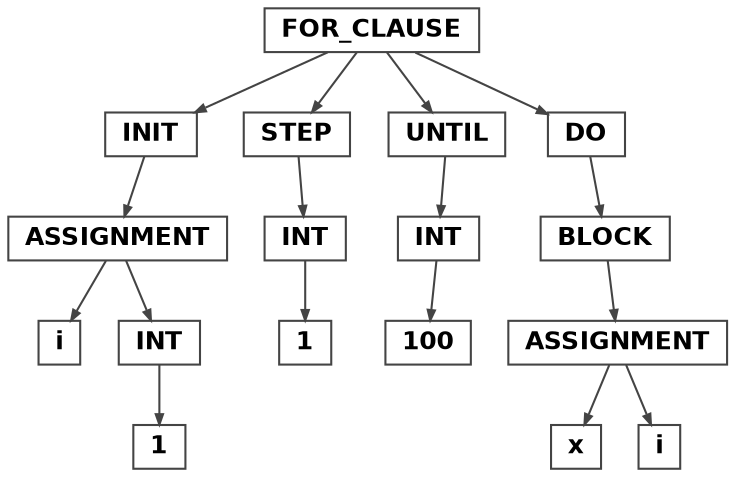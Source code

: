 digraph {

	ordering=out;
	ranksep=.4;
  margin=0;
	bgcolor="white"; node [shape=box, fixedsize=false, fontsize=12, fontname="Helvetica-bold", fontcolor="black"
		width=.25, height=.25, color="#444444", fillcolor="white", style="filled, solid"];
	edge [arrowsize=.5, color="#444444"]

  n2 [label="FOR_CLAUSE"];
  n2 [label="FOR_CLAUSE"];
  n3 [label="INIT"];
  n3 [label="INIT"];
  n4 [label="ASSIGNMENT"];
  n4 [label="ASSIGNMENT"];
  n5 [label="i"];
  n6 [label="INT"];
  n6 [label="INT"];
  n7 [label="1"];
  n8 [label="STEP"];
  n8 [label="STEP"];
  n9 [label="INT"];
  n9 [label="INT"];
  n10 [label="1"];
  n11 [label="UNTIL"];
  n11 [label="UNTIL"];
  n12 [label="INT"];
  n12 [label="INT"];
  n13 [label="100"];
  n14 [label="DO"];
  n14 [label="DO"];
  n15 [label="BLOCK"];
  n15 [label="BLOCK"];
  n16 [label="ASSIGNMENT"];
  n16 [label="ASSIGNMENT"];
  n17 [label="x"];
  n18 [label="i"];

  n2 -> n3 // "FOR_CLAUSE" -> "INIT"
  n3 -> n4 // "INIT" -> "ASSIGNMENT"
  n4 -> n5 // "ASSIGNMENT" -> "i"
  n4 -> n6 // "ASSIGNMENT" -> "INT"
  n6 -> n7 // "INT" -> "1"
  n2 -> n8 // "FOR_CLAUSE" -> "STEP"
  n8 -> n9 // "STEP" -> "INT"
  n9 -> n10 // "INT" -> "1"
  n2 -> n11 // "FOR_CLAUSE" -> "UNTIL"
  n11 -> n12 // "UNTIL" -> "INT"
  n12 -> n13 // "INT" -> "100"
  n2 -> n14 // "FOR_CLAUSE" -> "DO"
  n14 -> n15 // "DO" -> "BLOCK"
  n15 -> n16 // "BLOCK" -> "ASSIGNMENT"
  n16 -> n17 // "ASSIGNMENT" -> "x"
  n16 -> n18 // "ASSIGNMENT" -> "i"

}
